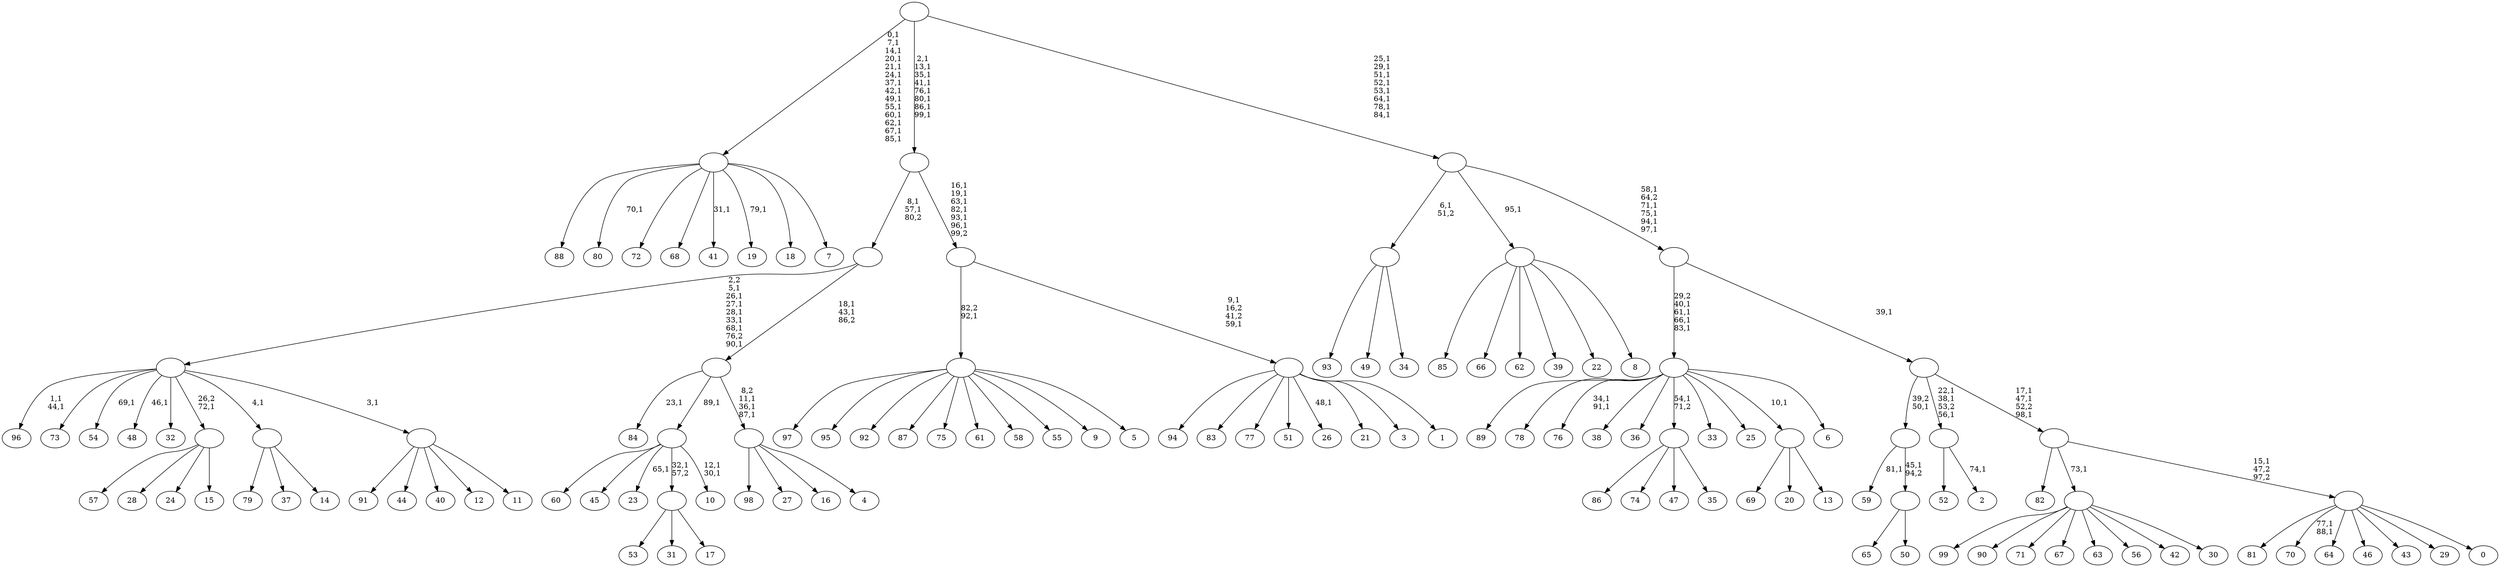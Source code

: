 digraph T {
	200 [label="99"]
	199 [label="98"]
	198 [label="97"]
	197 [label="96"]
	194 [label="95"]
	193 [label="94"]
	192 [label="93"]
	191 [label="92"]
	190 [label="91"]
	189 [label="90"]
	188 [label="89"]
	187 [label="88"]
	186 [label="87"]
	185 [label="86"]
	184 [label="85"]
	183 [label="84"]
	181 [label="83"]
	180 [label="82"]
	179 [label="81"]
	178 [label="80"]
	176 [label="79"]
	175 [label="78"]
	174 [label="77"]
	173 [label="76"]
	170 [label="75"]
	169 [label="74"]
	168 [label="73"]
	167 [label="72"]
	166 [label="71"]
	165 [label="70"]
	162 [label="69"]
	161 [label="68"]
	160 [label="67"]
	159 [label="66"]
	158 [label="65"]
	157 [label="64"]
	156 [label="63"]
	155 [label="62"]
	154 [label="61"]
	153 [label="60"]
	152 [label="59"]
	150 [label="58"]
	149 [label="57"]
	148 [label="56"]
	147 [label="55"]
	146 [label="54"]
	144 [label="53"]
	143 [label="52"]
	142 [label="51"]
	141 [label="50"]
	140 [label=""]
	139 [label=""]
	138 [label="49"]
	137 [label="48"]
	135 [label="47"]
	134 [label="46"]
	133 [label="45"]
	132 [label="44"]
	131 [label="43"]
	130 [label="42"]
	129 [label="41"]
	127 [label="40"]
	126 [label="39"]
	125 [label="38"]
	124 [label="37"]
	123 [label="36"]
	122 [label="35"]
	121 [label=""]
	120 [label="34"]
	119 [label=""]
	118 [label="33"]
	117 [label="32"]
	116 [label="31"]
	115 [label="30"]
	114 [label=""]
	113 [label="29"]
	112 [label="28"]
	111 [label="27"]
	110 [label="26"]
	108 [label="25"]
	107 [label="24"]
	106 [label="23"]
	104 [label="22"]
	103 [label="21"]
	102 [label="20"]
	101 [label="19"]
	99 [label="18"]
	98 [label="17"]
	97 [label=""]
	96 [label="16"]
	95 [label="15"]
	94 [label=""]
	93 [label="14"]
	92 [label=""]
	91 [label="13"]
	90 [label=""]
	89 [label="12"]
	88 [label="11"]
	87 [label=""]
	86 [label=""]
	79 [label="10"]
	76 [label=""]
	75 [label="9"]
	74 [label="8"]
	73 [label=""]
	72 [label="7"]
	71 [label=""]
	57 [label="6"]
	56 [label=""]
	52 [label="5"]
	51 [label=""]
	50 [label="4"]
	49 [label=""]
	46 [label=""]
	44 [label=""]
	42 [label="3"]
	41 [label="2"]
	39 [label=""]
	36 [label="1"]
	35 [label=""]
	33 [label=""]
	27 [label=""]
	19 [label="0"]
	18 [label=""]
	17 [label=""]
	14 [label=""]
	13 [label=""]
	8 [label=""]
	0 [label=""]
	140 -> 158 [label=""]
	140 -> 141 [label=""]
	139 -> 152 [label="81,1"]
	139 -> 140 [label="45,1\n94,2"]
	121 -> 185 [label=""]
	121 -> 169 [label=""]
	121 -> 135 [label=""]
	121 -> 122 [label=""]
	119 -> 192 [label=""]
	119 -> 138 [label=""]
	119 -> 120 [label=""]
	114 -> 200 [label=""]
	114 -> 189 [label=""]
	114 -> 166 [label=""]
	114 -> 160 [label=""]
	114 -> 156 [label=""]
	114 -> 148 [label=""]
	114 -> 130 [label=""]
	114 -> 115 [label=""]
	97 -> 144 [label=""]
	97 -> 116 [label=""]
	97 -> 98 [label=""]
	94 -> 149 [label=""]
	94 -> 112 [label=""]
	94 -> 107 [label=""]
	94 -> 95 [label=""]
	92 -> 176 [label=""]
	92 -> 124 [label=""]
	92 -> 93 [label=""]
	90 -> 162 [label=""]
	90 -> 102 [label=""]
	90 -> 91 [label=""]
	87 -> 190 [label=""]
	87 -> 132 [label=""]
	87 -> 127 [label=""]
	87 -> 89 [label=""]
	87 -> 88 [label=""]
	86 -> 137 [label="46,1"]
	86 -> 146 [label="69,1"]
	86 -> 197 [label="1,1\n44,1"]
	86 -> 168 [label=""]
	86 -> 117 [label=""]
	86 -> 94 [label="26,2\n72,1"]
	86 -> 92 [label="4,1"]
	86 -> 87 [label="3,1"]
	76 -> 79 [label="12,1\n30,1"]
	76 -> 106 [label="65,1"]
	76 -> 153 [label=""]
	76 -> 133 [label=""]
	76 -> 97 [label="32,1\n57,2"]
	73 -> 184 [label=""]
	73 -> 159 [label=""]
	73 -> 155 [label=""]
	73 -> 126 [label=""]
	73 -> 104 [label=""]
	73 -> 74 [label=""]
	71 -> 101 [label="79,1"]
	71 -> 129 [label="31,1"]
	71 -> 178 [label="70,1"]
	71 -> 187 [label=""]
	71 -> 167 [label=""]
	71 -> 161 [label=""]
	71 -> 99 [label=""]
	71 -> 72 [label=""]
	56 -> 173 [label="34,1\n91,1"]
	56 -> 188 [label=""]
	56 -> 175 [label=""]
	56 -> 125 [label=""]
	56 -> 123 [label=""]
	56 -> 121 [label="54,1\n71,2"]
	56 -> 118 [label=""]
	56 -> 108 [label=""]
	56 -> 90 [label="10,1"]
	56 -> 57 [label=""]
	51 -> 198 [label=""]
	51 -> 194 [label=""]
	51 -> 191 [label=""]
	51 -> 186 [label=""]
	51 -> 170 [label=""]
	51 -> 154 [label=""]
	51 -> 150 [label=""]
	51 -> 147 [label=""]
	51 -> 75 [label=""]
	51 -> 52 [label=""]
	49 -> 199 [label=""]
	49 -> 111 [label=""]
	49 -> 96 [label=""]
	49 -> 50 [label=""]
	46 -> 49 [label="8,2\n11,1\n36,1\n87,1"]
	46 -> 183 [label="23,1"]
	46 -> 76 [label="89,1"]
	44 -> 46 [label="18,1\n43,1\n86,2"]
	44 -> 86 [label="2,2\n5,1\n26,1\n27,1\n28,1\n33,1\n68,1\n76,2\n90,1"]
	39 -> 41 [label="74,1"]
	39 -> 143 [label=""]
	35 -> 110 [label="48,1"]
	35 -> 193 [label=""]
	35 -> 181 [label=""]
	35 -> 174 [label=""]
	35 -> 142 [label=""]
	35 -> 103 [label=""]
	35 -> 42 [label=""]
	35 -> 36 [label=""]
	33 -> 35 [label="9,1\n16,2\n41,2\n59,1"]
	33 -> 51 [label="82,2\n92,1"]
	27 -> 33 [label="16,1\n19,1\n63,1\n82,1\n93,1\n96,1\n99,2"]
	27 -> 44 [label="8,1\n57,1\n80,2"]
	18 -> 165 [label="77,1\n88,1"]
	18 -> 179 [label=""]
	18 -> 157 [label=""]
	18 -> 134 [label=""]
	18 -> 131 [label=""]
	18 -> 113 [label=""]
	18 -> 19 [label=""]
	17 -> 180 [label=""]
	17 -> 114 [label="73,1"]
	17 -> 18 [label="15,1\n47,2\n97,2"]
	14 -> 17 [label="17,1\n47,1\n52,2\n98,1"]
	14 -> 39 [label="22,1\n38,1\n53,2\n56,1"]
	14 -> 139 [label="39,2\n50,1"]
	13 -> 56 [label="29,2\n40,1\n61,1\n66,1\n83,1"]
	13 -> 14 [label="39,1"]
	8 -> 13 [label="58,1\n64,2\n71,1\n75,1\n94,1\n97,1"]
	8 -> 119 [label="6,1\n51,2"]
	8 -> 73 [label="95,1"]
	0 -> 8 [label="25,1\n29,1\n51,1\n52,1\n53,1\n64,1\n78,1\n84,1"]
	0 -> 27 [label="2,1\n13,1\n35,1\n41,1\n76,1\n80,1\n86,1\n99,1"]
	0 -> 71 [label="0,1\n7,1\n14,1\n20,1\n21,1\n24,1\n37,1\n42,1\n49,1\n55,1\n60,1\n62,1\n67,1\n85,1"]
}
